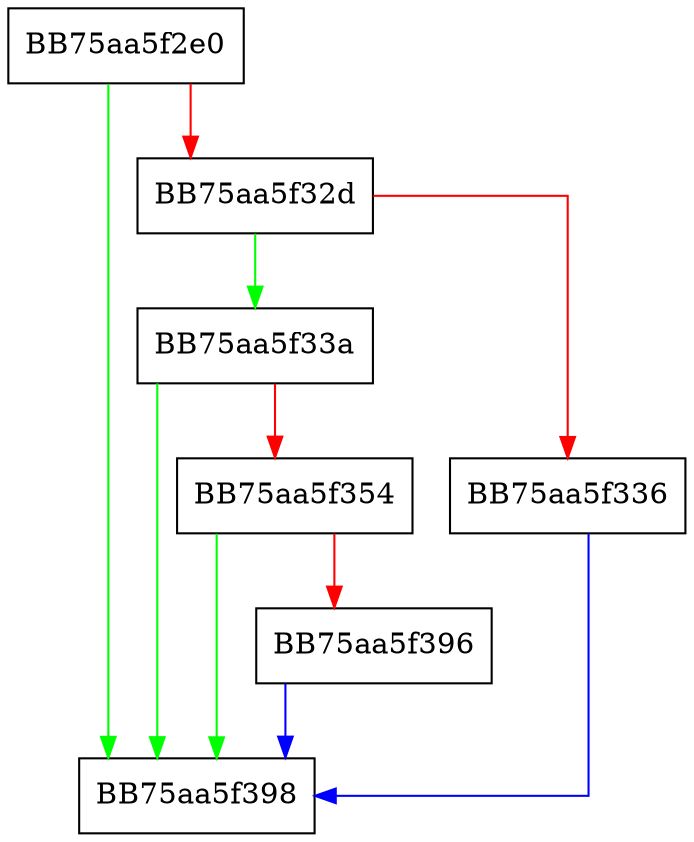 digraph ResolveE8E9 {
  node [shape="box"];
  graph [splines=ortho];
  BB75aa5f2e0 -> BB75aa5f398 [color="green"];
  BB75aa5f2e0 -> BB75aa5f32d [color="red"];
  BB75aa5f32d -> BB75aa5f33a [color="green"];
  BB75aa5f32d -> BB75aa5f336 [color="red"];
  BB75aa5f336 -> BB75aa5f398 [color="blue"];
  BB75aa5f33a -> BB75aa5f398 [color="green"];
  BB75aa5f33a -> BB75aa5f354 [color="red"];
  BB75aa5f354 -> BB75aa5f398 [color="green"];
  BB75aa5f354 -> BB75aa5f396 [color="red"];
  BB75aa5f396 -> BB75aa5f398 [color="blue"];
}